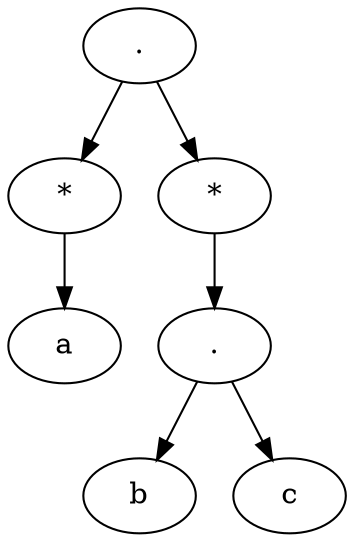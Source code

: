 digraph {
  94915894374592[label="."]
  94915894374688[label="*"]
  94915894374592  ->  94915894374688
  94915894375184[label="*"]
  94915894374592  ->  94915894375184
  94915894374640[label="a"]
  94915894374688  ->  94915894374640
  94915894375024[label="."]
  94915894375184  ->  94915894375024
  94915894374944[label="b"]
  94915894375024  ->  94915894374944
  94915894375104[label="c"]
  94915894375024  ->  94915894375104
}
